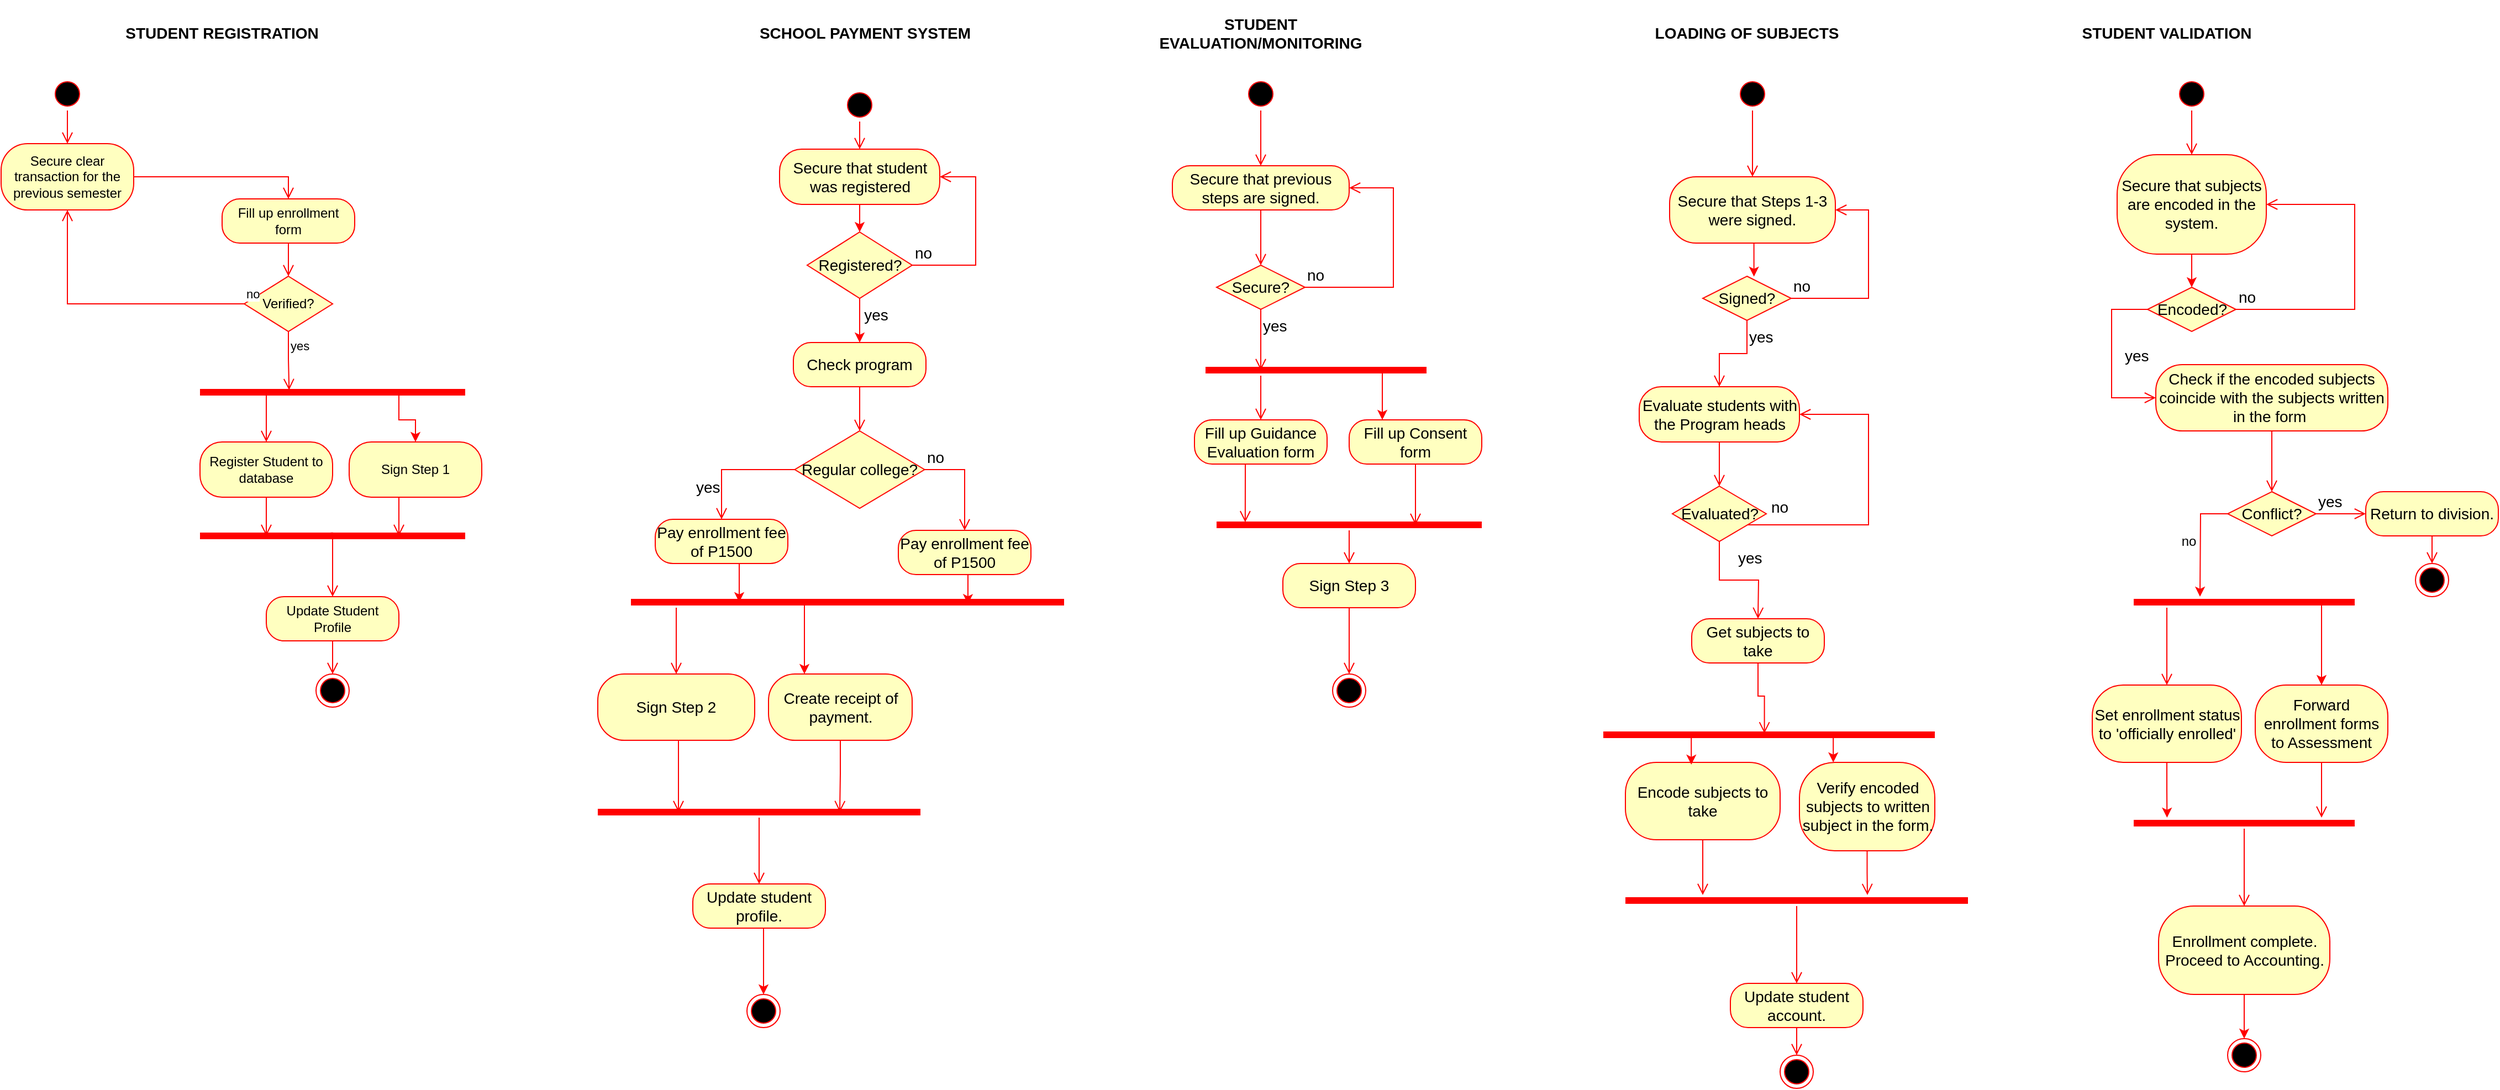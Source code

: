 <mxfile version="17.4.1" type="github">
  <diagram id="6UV-1qoBHsLibGj80SDf" name="Page-1">
    <mxGraphModel dx="868" dy="482" grid="1" gridSize="10" guides="1" tooltips="1" connect="1" arrows="1" fold="1" page="1" pageScale="1" pageWidth="1100" pageHeight="850" math="0" shadow="0">
      <root>
        <mxCell id="0" />
        <mxCell id="1" parent="0" />
        <mxCell id="unU0mGyHGdW0wp5FwP-I-1" value="" style="ellipse;html=1;shape=startState;fillColor=#000000;strokeColor=#ff0000;" parent="1" vertex="1">
          <mxGeometry x="225" y="90" width="30" height="30" as="geometry" />
        </mxCell>
        <mxCell id="unU0mGyHGdW0wp5FwP-I-2" value="" style="edgeStyle=orthogonalEdgeStyle;html=1;verticalAlign=bottom;endArrow=open;endSize=8;strokeColor=#ff0000;rounded=0;entryX=0.5;entryY=0;entryDx=0;entryDy=0;" parent="1" source="unU0mGyHGdW0wp5FwP-I-1" target="unU0mGyHGdW0wp5FwP-I-26" edge="1">
          <mxGeometry relative="1" as="geometry">
            <mxPoint x="400" y="120" as="targetPoint" />
          </mxGeometry>
        </mxCell>
        <mxCell id="unU0mGyHGdW0wp5FwP-I-26" value="Secure clear transaction for the previous semester" style="rounded=1;whiteSpace=wrap;html=1;arcSize=40;fontColor=#000000;fillColor=#ffffc0;strokeColor=#ff0000;" parent="1" vertex="1">
          <mxGeometry x="180" y="150" width="120" height="60" as="geometry" />
        </mxCell>
        <mxCell id="unU0mGyHGdW0wp5FwP-I-27" value="" style="edgeStyle=orthogonalEdgeStyle;html=1;verticalAlign=bottom;endArrow=open;endSize=8;strokeColor=#ff0000;rounded=0;entryX=0.5;entryY=0;entryDx=0;entryDy=0;" parent="1" source="unU0mGyHGdW0wp5FwP-I-26" target="unU0mGyHGdW0wp5FwP-I-28" edge="1">
          <mxGeometry relative="1" as="geometry">
            <mxPoint x="365" y="320" as="targetPoint" />
          </mxGeometry>
        </mxCell>
        <mxCell id="unU0mGyHGdW0wp5FwP-I-28" value="Fill up enrollment form" style="rounded=1;whiteSpace=wrap;html=1;arcSize=40;fontColor=#000000;fillColor=#ffffc0;strokeColor=#ff0000;" parent="1" vertex="1">
          <mxGeometry x="380" y="200" width="120" height="40" as="geometry" />
        </mxCell>
        <mxCell id="unU0mGyHGdW0wp5FwP-I-29" value="" style="edgeStyle=orthogonalEdgeStyle;html=1;verticalAlign=bottom;endArrow=open;endSize=8;strokeColor=#ff0000;rounded=0;entryX=0.5;entryY=0;entryDx=0;entryDy=0;" parent="1" source="unU0mGyHGdW0wp5FwP-I-28" target="unU0mGyHGdW0wp5FwP-I-30" edge="1">
          <mxGeometry relative="1" as="geometry">
            <mxPoint x="365" y="430" as="targetPoint" />
          </mxGeometry>
        </mxCell>
        <mxCell id="unU0mGyHGdW0wp5FwP-I-30" value="Verified?" style="rhombus;whiteSpace=wrap;html=1;fillColor=#ffffc0;strokeColor=#ff0000;" parent="1" vertex="1">
          <mxGeometry x="400" y="270" width="80" height="50" as="geometry" />
        </mxCell>
        <mxCell id="unU0mGyHGdW0wp5FwP-I-31" value="no" style="edgeStyle=orthogonalEdgeStyle;html=1;align=left;verticalAlign=bottom;endArrow=open;endSize=8;strokeColor=#ff0000;rounded=0;entryX=0.5;entryY=1;entryDx=0;entryDy=0;" parent="1" source="unU0mGyHGdW0wp5FwP-I-30" target="unU0mGyHGdW0wp5FwP-I-26" edge="1">
          <mxGeometry x="-1" relative="1" as="geometry">
            <mxPoint x="495" y="445" as="targetPoint" />
          </mxGeometry>
        </mxCell>
        <mxCell id="unU0mGyHGdW0wp5FwP-I-32" value="yes" style="edgeStyle=orthogonalEdgeStyle;html=1;align=left;verticalAlign=top;endArrow=open;endSize=8;strokeColor=#ff0000;rounded=0;exitX=0.5;exitY=1;exitDx=0;exitDy=0;entryX=0.336;entryY=0.3;entryDx=0;entryDy=0;entryPerimeter=0;" parent="1" source="unU0mGyHGdW0wp5FwP-I-30" target="unU0mGyHGdW0wp5FwP-I-38" edge="1">
          <mxGeometry x="-1" relative="1" as="geometry">
            <mxPoint x="440" y="370" as="targetPoint" />
            <mxPoint x="440" y="240" as="sourcePoint" />
            <Array as="points">
              <mxPoint x="440" y="345" />
              <mxPoint x="441" y="345" />
            </Array>
          </mxGeometry>
        </mxCell>
        <mxCell id="unU0mGyHGdW0wp5FwP-I-57" style="edgeStyle=orthogonalEdgeStyle;rounded=0;orthogonalLoop=1;jettySize=auto;html=1;exitX=0.75;exitY=0.5;exitDx=0;exitDy=0;exitPerimeter=0;entryX=0.5;entryY=0;entryDx=0;entryDy=0;fillColor=#f8cecc;strokeColor=#FF0000;" parent="1" source="unU0mGyHGdW0wp5FwP-I-38" target="unU0mGyHGdW0wp5FwP-I-55" edge="1">
          <mxGeometry relative="1" as="geometry" />
        </mxCell>
        <mxCell id="unU0mGyHGdW0wp5FwP-I-38" value="" style="shape=line;html=1;strokeWidth=6;strokeColor=#ff0000;" parent="1" vertex="1">
          <mxGeometry x="360" y="370" width="240" height="10" as="geometry" />
        </mxCell>
        <mxCell id="unU0mGyHGdW0wp5FwP-I-39" value="" style="edgeStyle=orthogonalEdgeStyle;html=1;verticalAlign=bottom;endArrow=open;endSize=8;strokeColor=#ff0000;rounded=0;exitX=0.25;exitY=0.5;exitDx=0;exitDy=0;exitPerimeter=0;entryX=0.5;entryY=0;entryDx=0;entryDy=0;" parent="1" source="unU0mGyHGdW0wp5FwP-I-38" target="unU0mGyHGdW0wp5FwP-I-53" edge="1">
          <mxGeometry relative="1" as="geometry">
            <mxPoint x="730" y="270" as="targetPoint" />
          </mxGeometry>
        </mxCell>
        <mxCell id="unU0mGyHGdW0wp5FwP-I-43" value="" style="shape=line;html=1;strokeWidth=6;strokeColor=#ff0000;" parent="1" vertex="1">
          <mxGeometry x="360" y="500" width="240" height="10" as="geometry" />
        </mxCell>
        <mxCell id="unU0mGyHGdW0wp5FwP-I-44" value="" style="edgeStyle=orthogonalEdgeStyle;html=1;verticalAlign=bottom;endArrow=open;endSize=8;strokeColor=#ff0000;rounded=0;exitX=0.493;exitY=0.241;exitDx=0;exitDy=0;exitPerimeter=0;entryX=0.5;entryY=0;entryDx=0;entryDy=0;" parent="1" source="unU0mGyHGdW0wp5FwP-I-43" target="unU0mGyHGdW0wp5FwP-I-48" edge="1">
          <mxGeometry relative="1" as="geometry">
            <mxPoint x="478" y="560" as="targetPoint" />
            <Array as="points">
              <mxPoint x="480" y="502" />
            </Array>
          </mxGeometry>
        </mxCell>
        <mxCell id="unU0mGyHGdW0wp5FwP-I-48" value="Update Student Profile" style="rounded=1;whiteSpace=wrap;html=1;arcSize=40;fontColor=#000000;fillColor=#ffffc0;strokeColor=#ff0000;" parent="1" vertex="1">
          <mxGeometry x="420" y="560" width="120" height="40" as="geometry" />
        </mxCell>
        <mxCell id="unU0mGyHGdW0wp5FwP-I-49" value="" style="edgeStyle=orthogonalEdgeStyle;html=1;verticalAlign=bottom;endArrow=open;endSize=8;strokeColor=#ff0000;rounded=0;entryX=0.5;entryY=0;entryDx=0;entryDy=0;" parent="1" source="unU0mGyHGdW0wp5FwP-I-48" target="unU0mGyHGdW0wp5FwP-I-52" edge="1">
          <mxGeometry relative="1" as="geometry">
            <mxPoint x="480" y="660" as="targetPoint" />
          </mxGeometry>
        </mxCell>
        <mxCell id="unU0mGyHGdW0wp5FwP-I-52" value="" style="ellipse;html=1;shape=endState;fillColor=#000000;strokeColor=#ff0000;" parent="1" vertex="1">
          <mxGeometry x="465" y="630" width="30" height="30" as="geometry" />
        </mxCell>
        <mxCell id="unU0mGyHGdW0wp5FwP-I-53" value="Register Student to database" style="rounded=1;whiteSpace=wrap;html=1;arcSize=40;fontColor=#000000;fillColor=#ffffc0;strokeColor=#ff0000;" parent="1" vertex="1">
          <mxGeometry x="360" y="420" width="120" height="50" as="geometry" />
        </mxCell>
        <mxCell id="unU0mGyHGdW0wp5FwP-I-54" value="" style="edgeStyle=orthogonalEdgeStyle;html=1;verticalAlign=bottom;endArrow=open;endSize=8;strokeColor=#ff0000;rounded=0;entryX=0.25;entryY=0.5;entryDx=0;entryDy=0;entryPerimeter=0;" parent="1" source="unU0mGyHGdW0wp5FwP-I-53" target="unU0mGyHGdW0wp5FwP-I-43" edge="1">
          <mxGeometry relative="1" as="geometry">
            <mxPoint x="690" y="535" as="targetPoint" />
          </mxGeometry>
        </mxCell>
        <mxCell id="unU0mGyHGdW0wp5FwP-I-55" value="Sign Step 1" style="rounded=1;whiteSpace=wrap;html=1;arcSize=40;fontColor=#000000;fillColor=#ffffc0;strokeColor=#ff0000;" parent="1" vertex="1">
          <mxGeometry x="495" y="420" width="120" height="50" as="geometry" />
        </mxCell>
        <mxCell id="unU0mGyHGdW0wp5FwP-I-56" value="" style="edgeStyle=orthogonalEdgeStyle;html=1;verticalAlign=bottom;endArrow=open;endSize=8;strokeColor=#ff0000;rounded=0;entryX=0.75;entryY=0.5;entryDx=0;entryDy=0;entryPerimeter=0;" parent="1" target="unU0mGyHGdW0wp5FwP-I-43" edge="1">
          <mxGeometry relative="1" as="geometry">
            <mxPoint x="600" y="510" as="targetPoint" />
            <mxPoint x="540" y="470" as="sourcePoint" />
            <Array as="points">
              <mxPoint x="540" y="480" />
              <mxPoint x="540" y="480" />
            </Array>
          </mxGeometry>
        </mxCell>
        <mxCell id="kkd1HjFGx7jPlW_FTLLK-1" value="STUDENT REGISTRATION" style="text;html=1;strokeColor=none;fillColor=none;align=center;verticalAlign=middle;whiteSpace=wrap;rounded=0;fontSize=14;fontStyle=1" parent="1" vertex="1">
          <mxGeometry x="280" y="20" width="200" height="60" as="geometry" />
        </mxCell>
        <mxCell id="kkd1HjFGx7jPlW_FTLLK-2" value="SCHOOL PAYMENT SYSTEM" style="text;html=1;strokeColor=none;fillColor=none;align=center;verticalAlign=middle;whiteSpace=wrap;rounded=0;fontSize=14;fontStyle=1" parent="1" vertex="1">
          <mxGeometry x="862" y="20" width="200" height="60" as="geometry" />
        </mxCell>
        <mxCell id="kkd1HjFGx7jPlW_FTLLK-3" value="" style="ellipse;html=1;shape=startState;fillColor=#000000;strokeColor=#ff0000;fontSize=14;" parent="1" vertex="1">
          <mxGeometry x="942" y="100" width="30" height="30" as="geometry" />
        </mxCell>
        <mxCell id="kkd1HjFGx7jPlW_FTLLK-4" value="" style="edgeStyle=orthogonalEdgeStyle;html=1;verticalAlign=bottom;endArrow=open;endSize=8;strokeColor=#ff0000;rounded=0;fontSize=14;entryX=0.5;entryY=0;entryDx=0;entryDy=0;" parent="1" source="kkd1HjFGx7jPlW_FTLLK-3" target="kkd1HjFGx7jPlW_FTLLK-5" edge="1">
          <mxGeometry relative="1" as="geometry">
            <mxPoint x="957" y="180" as="targetPoint" />
          </mxGeometry>
        </mxCell>
        <mxCell id="kkd1HjFGx7jPlW_FTLLK-11" style="edgeStyle=orthogonalEdgeStyle;rounded=0;orthogonalLoop=1;jettySize=auto;html=1;entryX=0.5;entryY=0;entryDx=0;entryDy=0;fontSize=14;strokeColor=#FF0000;" parent="1" source="kkd1HjFGx7jPlW_FTLLK-5" target="kkd1HjFGx7jPlW_FTLLK-7" edge="1">
          <mxGeometry relative="1" as="geometry" />
        </mxCell>
        <mxCell id="kkd1HjFGx7jPlW_FTLLK-5" value="Secure that student was registered" style="rounded=1;whiteSpace=wrap;html=1;arcSize=40;fontColor=#000000;fillColor=#ffffc0;strokeColor=#ff0000;fontSize=14;" parent="1" vertex="1">
          <mxGeometry x="884.5" y="155" width="145" height="50" as="geometry" />
        </mxCell>
        <mxCell id="kkd1HjFGx7jPlW_FTLLK-14" style="edgeStyle=orthogonalEdgeStyle;rounded=0;orthogonalLoop=1;jettySize=auto;html=1;entryX=0.5;entryY=0;entryDx=0;entryDy=0;fontSize=14;strokeColor=#FF0000;" parent="1" source="kkd1HjFGx7jPlW_FTLLK-7" target="kkd1HjFGx7jPlW_FTLLK-17" edge="1">
          <mxGeometry relative="1" as="geometry">
            <mxPoint x="957" y="330" as="targetPoint" />
          </mxGeometry>
        </mxCell>
        <mxCell id="kkd1HjFGx7jPlW_FTLLK-7" value="Registered?" style="rhombus;whiteSpace=wrap;html=1;fillColor=#ffffc0;strokeColor=#ff0000;fontSize=14;" parent="1" vertex="1">
          <mxGeometry x="909.5" y="230" width="95" height="60" as="geometry" />
        </mxCell>
        <mxCell id="kkd1HjFGx7jPlW_FTLLK-8" value="no" style="edgeStyle=orthogonalEdgeStyle;html=1;align=left;verticalAlign=bottom;endArrow=open;endSize=8;strokeColor=#ff0000;rounded=0;fontSize=14;entryX=1;entryY=0.5;entryDx=0;entryDy=0;" parent="1" source="kkd1HjFGx7jPlW_FTLLK-7" target="kkd1HjFGx7jPlW_FTLLK-5" edge="1">
          <mxGeometry x="-1" relative="1" as="geometry">
            <mxPoint x="1092" y="360" as="targetPoint" />
            <Array as="points">
              <mxPoint x="957" y="260" />
              <mxPoint x="1062" y="260" />
              <mxPoint x="1062" y="180" />
            </Array>
          </mxGeometry>
        </mxCell>
        <mxCell id="kkd1HjFGx7jPlW_FTLLK-15" value="yes" style="text;html=1;strokeColor=none;fillColor=none;align=center;verticalAlign=middle;whiteSpace=wrap;rounded=0;fontSize=14;" parent="1" vertex="1">
          <mxGeometry x="942" y="290" width="60" height="30" as="geometry" />
        </mxCell>
        <mxCell id="kkd1HjFGx7jPlW_FTLLK-17" value="Check program" style="rounded=1;whiteSpace=wrap;html=1;arcSize=40;fontColor=#000000;fillColor=#ffffc0;strokeColor=#ff0000;fontSize=14;" parent="1" vertex="1">
          <mxGeometry x="897" y="330" width="120" height="40" as="geometry" />
        </mxCell>
        <mxCell id="kkd1HjFGx7jPlW_FTLLK-18" value="" style="edgeStyle=orthogonalEdgeStyle;html=1;verticalAlign=bottom;endArrow=open;endSize=8;strokeColor=#ff0000;rounded=0;fontSize=14;entryX=0.5;entryY=0;entryDx=0;entryDy=0;" parent="1" source="kkd1HjFGx7jPlW_FTLLK-17" target="kkd1HjFGx7jPlW_FTLLK-19" edge="1">
          <mxGeometry relative="1" as="geometry">
            <mxPoint x="957" y="420" as="targetPoint" />
          </mxGeometry>
        </mxCell>
        <mxCell id="kkd1HjFGx7jPlW_FTLLK-19" value="Regular college?" style="rhombus;whiteSpace=wrap;html=1;fillColor=#ffffc0;strokeColor=#ff0000;fontSize=14;" parent="1" vertex="1">
          <mxGeometry x="898.25" y="410" width="117.5" height="70" as="geometry" />
        </mxCell>
        <mxCell id="kkd1HjFGx7jPlW_FTLLK-20" value="no" style="edgeStyle=orthogonalEdgeStyle;html=1;align=left;verticalAlign=bottom;endArrow=open;endSize=8;strokeColor=#ff0000;rounded=0;fontSize=14;entryX=0.5;entryY=0;entryDx=0;entryDy=0;" parent="1" source="kkd1HjFGx7jPlW_FTLLK-19" target="kkd1HjFGx7jPlW_FTLLK-37" edge="1">
          <mxGeometry x="-1" relative="1" as="geometry">
            <mxPoint x="1052" y="470" as="targetPoint" />
            <Array as="points">
              <mxPoint x="1052" y="445" />
            </Array>
          </mxGeometry>
        </mxCell>
        <mxCell id="kkd1HjFGx7jPlW_FTLLK-21" value="yes" style="edgeStyle=orthogonalEdgeStyle;html=1;align=left;verticalAlign=top;endArrow=open;endSize=8;strokeColor=#ff0000;rounded=0;fontSize=14;entryX=0.5;entryY=0;entryDx=0;entryDy=0;entryPerimeter=0;" parent="1" source="kkd1HjFGx7jPlW_FTLLK-19" target="kkd1HjFGx7jPlW_FTLLK-25" edge="1">
          <mxGeometry x="0.2" y="-25" relative="1" as="geometry">
            <mxPoint x="842" y="490" as="targetPoint" />
            <mxPoint as="offset" />
          </mxGeometry>
        </mxCell>
        <mxCell id="kkd1HjFGx7jPlW_FTLLK-45" style="edgeStyle=orthogonalEdgeStyle;rounded=0;orthogonalLoop=1;jettySize=auto;html=1;exitX=0.5;exitY=1;exitDx=0;exitDy=0;entryX=0.25;entryY=0.5;entryDx=0;entryDy=0;entryPerimeter=0;fontSize=14;strokeColor=#FF0000;" parent="1" source="kkd1HjFGx7jPlW_FTLLK-25" target="kkd1HjFGx7jPlW_FTLLK-27" edge="1">
          <mxGeometry relative="1" as="geometry" />
        </mxCell>
        <mxCell id="kkd1HjFGx7jPlW_FTLLK-25" value="Pay enrollment fee of P1500" style="rounded=1;whiteSpace=wrap;html=1;arcSize=40;fontColor=#000000;fillColor=#ffffc0;strokeColor=#ff0000;fontSize=14;" parent="1" vertex="1">
          <mxGeometry x="772" y="490" width="120" height="40" as="geometry" />
        </mxCell>
        <mxCell id="kkd1HjFGx7jPlW_FTLLK-34" style="edgeStyle=orthogonalEdgeStyle;rounded=0;orthogonalLoop=1;jettySize=auto;html=1;exitX=0.75;exitY=0.5;exitDx=0;exitDy=0;exitPerimeter=0;entryX=0.25;entryY=0;entryDx=0;entryDy=0;fontSize=14;strokeColor=#FF0000;" parent="1" source="kkd1HjFGx7jPlW_FTLLK-27" target="kkd1HjFGx7jPlW_FTLLK-32" edge="1">
          <mxGeometry relative="1" as="geometry">
            <Array as="points">
              <mxPoint x="907" y="565" />
            </Array>
          </mxGeometry>
        </mxCell>
        <mxCell id="kkd1HjFGx7jPlW_FTLLK-27" value="" style="shape=line;html=1;strokeWidth=6;strokeColor=#ff0000;fontSize=14;" parent="1" vertex="1">
          <mxGeometry x="750" y="560" width="392" height="10" as="geometry" />
        </mxCell>
        <mxCell id="kkd1HjFGx7jPlW_FTLLK-28" value="" style="edgeStyle=orthogonalEdgeStyle;html=1;verticalAlign=bottom;endArrow=open;endSize=8;strokeColor=#ff0000;rounded=0;fontSize=14;entryX=0.5;entryY=0;entryDx=0;entryDy=0;" parent="1" source="kkd1HjFGx7jPlW_FTLLK-27" target="kkd1HjFGx7jPlW_FTLLK-29" edge="1">
          <mxGeometry relative="1" as="geometry">
            <mxPoint x="850" y="670" as="targetPoint" />
            <Array as="points">
              <mxPoint x="791" y="630" />
              <mxPoint x="791" y="630" />
            </Array>
          </mxGeometry>
        </mxCell>
        <mxCell id="kkd1HjFGx7jPlW_FTLLK-29" value="Sign Step 2" style="rounded=1;whiteSpace=wrap;html=1;arcSize=40;fontColor=#000000;fillColor=#ffffc0;strokeColor=#ff0000;fontSize=14;" parent="1" vertex="1">
          <mxGeometry x="720" y="630" width="142" height="60" as="geometry" />
        </mxCell>
        <mxCell id="kkd1HjFGx7jPlW_FTLLK-30" value="" style="edgeStyle=orthogonalEdgeStyle;html=1;verticalAlign=bottom;endArrow=open;endSize=8;strokeColor=#ff0000;rounded=0;fontSize=14;entryX=0.25;entryY=0.5;entryDx=0;entryDy=0;entryPerimeter=0;" parent="1" source="kkd1HjFGx7jPlW_FTLLK-29" target="kkd1HjFGx7jPlW_FTLLK-35" edge="1">
          <mxGeometry relative="1" as="geometry">
            <mxPoint x="792" y="750" as="targetPoint" />
            <Array as="points">
              <mxPoint x="793" y="710" />
              <mxPoint x="793" y="710" />
            </Array>
          </mxGeometry>
        </mxCell>
        <mxCell id="kkd1HjFGx7jPlW_FTLLK-32" value="Create receipt of payment." style="rounded=1;whiteSpace=wrap;html=1;arcSize=40;fontColor=#000000;fillColor=#ffffc0;strokeColor=#ff0000;fontSize=14;" parent="1" vertex="1">
          <mxGeometry x="874.5" y="630" width="130" height="60" as="geometry" />
        </mxCell>
        <mxCell id="kkd1HjFGx7jPlW_FTLLK-33" value="" style="edgeStyle=orthogonalEdgeStyle;html=1;verticalAlign=bottom;endArrow=open;endSize=8;strokeColor=#ff0000;rounded=0;fontSize=14;entryX=0.75;entryY=0.5;entryDx=0;entryDy=0;entryPerimeter=0;" parent="1" source="kkd1HjFGx7jPlW_FTLLK-32" target="kkd1HjFGx7jPlW_FTLLK-35" edge="1">
          <mxGeometry relative="1" as="geometry">
            <mxPoint x="940" y="750" as="targetPoint" />
          </mxGeometry>
        </mxCell>
        <mxCell id="kkd1HjFGx7jPlW_FTLLK-35" value="" style="shape=line;html=1;strokeWidth=6;strokeColor=#ff0000;fontSize=14;" parent="1" vertex="1">
          <mxGeometry x="720" y="750" width="292" height="10" as="geometry" />
        </mxCell>
        <mxCell id="kkd1HjFGx7jPlW_FTLLK-36" value="" style="edgeStyle=orthogonalEdgeStyle;html=1;verticalAlign=bottom;endArrow=open;endSize=8;strokeColor=#ff0000;rounded=0;fontSize=14;" parent="1" source="kkd1HjFGx7jPlW_FTLLK-35" edge="1">
          <mxGeometry relative="1" as="geometry">
            <mxPoint x="866" y="820" as="targetPoint" />
          </mxGeometry>
        </mxCell>
        <mxCell id="kkd1HjFGx7jPlW_FTLLK-39" style="edgeStyle=orthogonalEdgeStyle;rounded=0;orthogonalLoop=1;jettySize=auto;html=1;exitX=0.5;exitY=1;exitDx=0;exitDy=0;entryX=0.778;entryY=0.667;entryDx=0;entryDy=0;entryPerimeter=0;fontSize=14;strokeColor=#FF0000;" parent="1" source="kkd1HjFGx7jPlW_FTLLK-37" target="kkd1HjFGx7jPlW_FTLLK-27" edge="1">
          <mxGeometry relative="1" as="geometry" />
        </mxCell>
        <mxCell id="kkd1HjFGx7jPlW_FTLLK-37" value="Pay enrollment fee of P1500" style="rounded=1;whiteSpace=wrap;html=1;arcSize=40;fontColor=#000000;fillColor=#ffffc0;strokeColor=#ff0000;fontSize=14;" parent="1" vertex="1">
          <mxGeometry x="992" y="500" width="120" height="40" as="geometry" />
        </mxCell>
        <mxCell id="kkd1HjFGx7jPlW_FTLLK-49" style="edgeStyle=orthogonalEdgeStyle;rounded=0;orthogonalLoop=1;jettySize=auto;html=1;exitX=0.5;exitY=1;exitDx=0;exitDy=0;entryX=0.5;entryY=0;entryDx=0;entryDy=0;fontSize=14;strokeColor=#FF0000;" parent="1" source="kkd1HjFGx7jPlW_FTLLK-42" target="kkd1HjFGx7jPlW_FTLLK-47" edge="1">
          <mxGeometry relative="1" as="geometry">
            <Array as="points">
              <mxPoint x="870" y="860" />
            </Array>
          </mxGeometry>
        </mxCell>
        <mxCell id="kkd1HjFGx7jPlW_FTLLK-42" value="Update student profile." style="rounded=1;whiteSpace=wrap;html=1;arcSize=40;fontColor=#000000;fillColor=#ffffc0;strokeColor=#ff0000;fontSize=14;" parent="1" vertex="1">
          <mxGeometry x="806" y="820" width="120" height="40" as="geometry" />
        </mxCell>
        <mxCell id="kkd1HjFGx7jPlW_FTLLK-47" value="" style="ellipse;html=1;shape=endState;fillColor=#000000;strokeColor=#ff0000;fontSize=14;" parent="1" vertex="1">
          <mxGeometry x="855" y="920" width="30" height="30" as="geometry" />
        </mxCell>
        <mxCell id="kkd1HjFGx7jPlW_FTLLK-50" value="STUDENT EVALUATION/MONITORING" style="text;html=1;strokeColor=none;fillColor=none;align=center;verticalAlign=middle;whiteSpace=wrap;rounded=0;fontSize=14;fontStyle=1" parent="1" vertex="1">
          <mxGeometry x="1220" y="20" width="200" height="60" as="geometry" />
        </mxCell>
        <mxCell id="kkd1HjFGx7jPlW_FTLLK-51" value="" style="ellipse;html=1;shape=startState;fillColor=#000000;strokeColor=#ff0000;fontSize=14;" parent="1" vertex="1">
          <mxGeometry x="1305" y="90" width="30" height="30" as="geometry" />
        </mxCell>
        <mxCell id="kkd1HjFGx7jPlW_FTLLK-52" value="" style="edgeStyle=orthogonalEdgeStyle;html=1;verticalAlign=bottom;endArrow=open;endSize=8;strokeColor=#ff0000;rounded=0;fontSize=14;entryX=0.5;entryY=0;entryDx=0;entryDy=0;" parent="1" source="kkd1HjFGx7jPlW_FTLLK-51" target="kkd1HjFGx7jPlW_FTLLK-53" edge="1">
          <mxGeometry relative="1" as="geometry">
            <mxPoint x="1320" y="180" as="targetPoint" />
          </mxGeometry>
        </mxCell>
        <mxCell id="kkd1HjFGx7jPlW_FTLLK-53" value="Secure that previous steps are signed." style="rounded=1;whiteSpace=wrap;html=1;arcSize=40;fontColor=#000000;fillColor=#ffffc0;strokeColor=#ff0000;fontSize=14;" parent="1" vertex="1">
          <mxGeometry x="1240" y="170" width="160" height="40" as="geometry" />
        </mxCell>
        <mxCell id="kkd1HjFGx7jPlW_FTLLK-54" value="" style="edgeStyle=orthogonalEdgeStyle;html=1;verticalAlign=bottom;endArrow=open;endSize=8;strokeColor=#ff0000;rounded=0;fontSize=14;entryX=0.5;entryY=0;entryDx=0;entryDy=0;" parent="1" source="kkd1HjFGx7jPlW_FTLLK-53" target="kkd1HjFGx7jPlW_FTLLK-55" edge="1">
          <mxGeometry relative="1" as="geometry">
            <mxPoint x="1320" y="280" as="targetPoint" />
          </mxGeometry>
        </mxCell>
        <mxCell id="kkd1HjFGx7jPlW_FTLLK-55" value="Secure?" style="rhombus;whiteSpace=wrap;html=1;fillColor=#ffffc0;strokeColor=#ff0000;fontSize=14;" parent="1" vertex="1">
          <mxGeometry x="1280" y="260" width="80" height="40" as="geometry" />
        </mxCell>
        <mxCell id="kkd1HjFGx7jPlW_FTLLK-56" value="no" style="edgeStyle=orthogonalEdgeStyle;html=1;align=left;verticalAlign=bottom;endArrow=open;endSize=8;strokeColor=#ff0000;rounded=0;fontSize=14;entryX=1;entryY=0.5;entryDx=0;entryDy=0;" parent="1" source="kkd1HjFGx7jPlW_FTLLK-55" target="kkd1HjFGx7jPlW_FTLLK-53" edge="1">
          <mxGeometry x="-1" relative="1" as="geometry">
            <mxPoint x="1420" y="310" as="targetPoint" />
            <Array as="points">
              <mxPoint x="1440" y="280" />
              <mxPoint x="1440" y="190" />
            </Array>
          </mxGeometry>
        </mxCell>
        <mxCell id="kkd1HjFGx7jPlW_FTLLK-57" value="yes" style="edgeStyle=orthogonalEdgeStyle;html=1;align=left;verticalAlign=top;endArrow=open;endSize=8;strokeColor=#ff0000;rounded=0;fontSize=14;entryX=0.25;entryY=0.5;entryDx=0;entryDy=0;entryPerimeter=0;" parent="1" source="kkd1HjFGx7jPlW_FTLLK-55" target="kkd1HjFGx7jPlW_FTLLK-60" edge="1">
          <mxGeometry x="-1" relative="1" as="geometry">
            <mxPoint x="1320" y="370" as="targetPoint" />
          </mxGeometry>
        </mxCell>
        <mxCell id="kkd1HjFGx7jPlW_FTLLK-67" style="edgeStyle=orthogonalEdgeStyle;rounded=0;orthogonalLoop=1;jettySize=auto;html=1;exitX=0.75;exitY=0.5;exitDx=0;exitDy=0;exitPerimeter=0;entryX=0.25;entryY=0;entryDx=0;entryDy=0;fontSize=14;strokeColor=#FF0000;" parent="1" source="kkd1HjFGx7jPlW_FTLLK-60" target="kkd1HjFGx7jPlW_FTLLK-64" edge="1">
          <mxGeometry relative="1" as="geometry">
            <Array as="points">
              <mxPoint x="1430" y="355" />
            </Array>
          </mxGeometry>
        </mxCell>
        <mxCell id="kkd1HjFGx7jPlW_FTLLK-60" value="" style="shape=line;html=1;strokeWidth=6;strokeColor=#ff0000;fontSize=14;" parent="1" vertex="1">
          <mxGeometry x="1270" y="350" width="200" height="10" as="geometry" />
        </mxCell>
        <mxCell id="kkd1HjFGx7jPlW_FTLLK-61" value="" style="edgeStyle=orthogonalEdgeStyle;html=1;verticalAlign=bottom;endArrow=open;endSize=8;strokeColor=#ff0000;rounded=0;fontSize=14;entryX=0.5;entryY=0;entryDx=0;entryDy=0;" parent="1" source="kkd1HjFGx7jPlW_FTLLK-60" target="kkd1HjFGx7jPlW_FTLLK-62" edge="1">
          <mxGeometry relative="1" as="geometry">
            <mxPoint x="1320" y="460" as="targetPoint" />
            <Array as="points">
              <mxPoint x="1320" y="390" />
              <mxPoint x="1320" y="390" />
            </Array>
          </mxGeometry>
        </mxCell>
        <mxCell id="kkd1HjFGx7jPlW_FTLLK-62" value="Fill up Guidance Evaluation form" style="rounded=1;whiteSpace=wrap;html=1;arcSize=40;fontColor=#000000;fillColor=#ffffc0;strokeColor=#ff0000;fontSize=14;" parent="1" vertex="1">
          <mxGeometry x="1260" y="400" width="120" height="40" as="geometry" />
        </mxCell>
        <mxCell id="kkd1HjFGx7jPlW_FTLLK-63" value="" style="edgeStyle=orthogonalEdgeStyle;html=1;verticalAlign=bottom;endArrow=open;endSize=8;strokeColor=#ff0000;rounded=0;fontSize=14;entryX=0.108;entryY=0.259;entryDx=0;entryDy=0;entryPerimeter=0;" parent="1" source="kkd1HjFGx7jPlW_FTLLK-62" target="kkd1HjFGx7jPlW_FTLLK-68" edge="1">
          <mxGeometry relative="1" as="geometry">
            <mxPoint x="1320" y="510" as="targetPoint" />
            <Array as="points">
              <mxPoint x="1306" y="450" />
              <mxPoint x="1306" y="450" />
            </Array>
          </mxGeometry>
        </mxCell>
        <mxCell id="kkd1HjFGx7jPlW_FTLLK-64" value="Fill up Consent form" style="rounded=1;whiteSpace=wrap;html=1;arcSize=40;fontColor=#000000;fillColor=#ffffc0;strokeColor=#ff0000;fontSize=14;" parent="1" vertex="1">
          <mxGeometry x="1400" y="400" width="120" height="40" as="geometry" />
        </mxCell>
        <mxCell id="kkd1HjFGx7jPlW_FTLLK-65" value="" style="edgeStyle=orthogonalEdgeStyle;html=1;verticalAlign=bottom;endArrow=open;endSize=8;strokeColor=#ff0000;rounded=0;fontSize=14;entryX=0.75;entryY=0.5;entryDx=0;entryDy=0;entryPerimeter=0;" parent="1" source="kkd1HjFGx7jPlW_FTLLK-64" target="kkd1HjFGx7jPlW_FTLLK-68" edge="1">
          <mxGeometry relative="1" as="geometry">
            <mxPoint x="1460" y="510" as="targetPoint" />
          </mxGeometry>
        </mxCell>
        <mxCell id="kkd1HjFGx7jPlW_FTLLK-68" value="" style="shape=line;html=1;strokeWidth=6;strokeColor=#ff0000;fontSize=14;" parent="1" vertex="1">
          <mxGeometry x="1280" y="490" width="240" height="10" as="geometry" />
        </mxCell>
        <mxCell id="kkd1HjFGx7jPlW_FTLLK-69" value="" style="edgeStyle=orthogonalEdgeStyle;html=1;verticalAlign=bottom;endArrow=open;endSize=8;strokeColor=#ff0000;rounded=0;fontSize=14;entryX=0.5;entryY=0;entryDx=0;entryDy=0;" parent="1" source="kkd1HjFGx7jPlW_FTLLK-68" target="kkd1HjFGx7jPlW_FTLLK-70" edge="1">
          <mxGeometry relative="1" as="geometry">
            <mxPoint x="1400" y="560" as="targetPoint" />
          </mxGeometry>
        </mxCell>
        <mxCell id="kkd1HjFGx7jPlW_FTLLK-70" value="Sign Step 3" style="rounded=1;whiteSpace=wrap;html=1;arcSize=40;fontColor=#000000;fillColor=#ffffc0;strokeColor=#ff0000;fontSize=14;" parent="1" vertex="1">
          <mxGeometry x="1340" y="530" width="120" height="40" as="geometry" />
        </mxCell>
        <mxCell id="kkd1HjFGx7jPlW_FTLLK-71" value="" style="edgeStyle=orthogonalEdgeStyle;html=1;verticalAlign=bottom;endArrow=open;endSize=8;strokeColor=#ff0000;rounded=0;fontSize=14;" parent="1" source="kkd1HjFGx7jPlW_FTLLK-70" edge="1">
          <mxGeometry relative="1" as="geometry">
            <mxPoint x="1400" y="630" as="targetPoint" />
          </mxGeometry>
        </mxCell>
        <mxCell id="kkd1HjFGx7jPlW_FTLLK-72" value="" style="ellipse;html=1;shape=endState;fillColor=#000000;strokeColor=#ff0000;fontSize=14;" parent="1" vertex="1">
          <mxGeometry x="1385" y="630" width="30" height="30" as="geometry" />
        </mxCell>
        <mxCell id="kkd1HjFGx7jPlW_FTLLK-73" value="LOADING OF SUBJECTS" style="text;html=1;strokeColor=none;fillColor=none;align=center;verticalAlign=middle;whiteSpace=wrap;rounded=0;fontSize=14;fontStyle=1" parent="1" vertex="1">
          <mxGeometry x="1660" y="20" width="200" height="60" as="geometry" />
        </mxCell>
        <mxCell id="kkd1HjFGx7jPlW_FTLLK-74" value="" style="ellipse;html=1;shape=startState;fillColor=#000000;strokeColor=#ff0000;fontSize=14;" parent="1" vertex="1">
          <mxGeometry x="1750" y="90" width="30" height="30" as="geometry" />
        </mxCell>
        <mxCell id="kkd1HjFGx7jPlW_FTLLK-75" value="" style="edgeStyle=orthogonalEdgeStyle;html=1;verticalAlign=bottom;endArrow=open;endSize=8;strokeColor=#ff0000;rounded=0;fontSize=14;entryX=0.5;entryY=0;entryDx=0;entryDy=0;" parent="1" source="kkd1HjFGx7jPlW_FTLLK-74" target="kkd1HjFGx7jPlW_FTLLK-76" edge="1">
          <mxGeometry relative="1" as="geometry">
            <mxPoint x="1760" y="180" as="targetPoint" />
          </mxGeometry>
        </mxCell>
        <mxCell id="kkd1HjFGx7jPlW_FTLLK-81" style="edgeStyle=orthogonalEdgeStyle;rounded=0;orthogonalLoop=1;jettySize=auto;html=1;exitX=0.5;exitY=1;exitDx=0;exitDy=0;entryX=0.579;entryY=0.008;entryDx=0;entryDy=0;fontSize=14;strokeColor=#FF0000;entryPerimeter=0;" parent="1" source="kkd1HjFGx7jPlW_FTLLK-76" target="kkd1HjFGx7jPlW_FTLLK-85" edge="1">
          <mxGeometry relative="1" as="geometry" />
        </mxCell>
        <mxCell id="kkd1HjFGx7jPlW_FTLLK-76" value="Secure that Steps 1-3 were signed." style="rounded=1;whiteSpace=wrap;html=1;arcSize=40;fontColor=#000000;fillColor=#ffffc0;strokeColor=#ff0000;fontSize=14;" parent="1" vertex="1">
          <mxGeometry x="1690" y="180" width="150" height="60" as="geometry" />
        </mxCell>
        <mxCell id="kkd1HjFGx7jPlW_FTLLK-78" value="Evaluate students with the Program heads" style="rounded=1;whiteSpace=wrap;html=1;arcSize=40;fontColor=#000000;fillColor=#ffffc0;strokeColor=#ff0000;fontSize=14;" parent="1" vertex="1">
          <mxGeometry x="1662.5" y="370" width="145" height="50" as="geometry" />
        </mxCell>
        <mxCell id="kkd1HjFGx7jPlW_FTLLK-79" value="" style="edgeStyle=orthogonalEdgeStyle;html=1;verticalAlign=bottom;endArrow=open;endSize=8;strokeColor=#ff0000;rounded=0;fontSize=14;entryX=0.5;entryY=0;entryDx=0;entryDy=0;" parent="1" source="kkd1HjFGx7jPlW_FTLLK-78" target="kkd1HjFGx7jPlW_FTLLK-82" edge="1">
          <mxGeometry relative="1" as="geometry">
            <mxPoint x="1765" y="480" as="targetPoint" />
          </mxGeometry>
        </mxCell>
        <mxCell id="kkd1HjFGx7jPlW_FTLLK-82" value="Evaluated?" style="rhombus;whiteSpace=wrap;html=1;fillColor=#ffffc0;strokeColor=#ff0000;fontSize=14;" parent="1" vertex="1">
          <mxGeometry x="1692.5" y="460" width="85" height="50" as="geometry" />
        </mxCell>
        <mxCell id="kkd1HjFGx7jPlW_FTLLK-83" value="no" style="edgeStyle=orthogonalEdgeStyle;html=1;align=left;verticalAlign=bottom;endArrow=open;endSize=8;strokeColor=#ff0000;rounded=0;fontSize=14;entryX=1;entryY=0.5;entryDx=0;entryDy=0;" parent="1" source="kkd1HjFGx7jPlW_FTLLK-82" target="kkd1HjFGx7jPlW_FTLLK-78" edge="1">
          <mxGeometry x="-0.857" y="5" relative="1" as="geometry">
            <mxPoint x="1910" y="500" as="targetPoint" />
            <Array as="points">
              <mxPoint x="1870" y="495" />
              <mxPoint x="1870" y="395" />
            </Array>
            <mxPoint as="offset" />
          </mxGeometry>
        </mxCell>
        <mxCell id="kkd1HjFGx7jPlW_FTLLK-84" value="yes" style="edgeStyle=orthogonalEdgeStyle;html=1;align=left;verticalAlign=top;endArrow=open;endSize=8;strokeColor=#ff0000;rounded=0;fontSize=14;" parent="1" source="kkd1HjFGx7jPlW_FTLLK-82" edge="1">
          <mxGeometry x="-1" y="15" relative="1" as="geometry">
            <mxPoint x="1770" y="580" as="targetPoint" />
            <mxPoint as="offset" />
          </mxGeometry>
        </mxCell>
        <mxCell id="kkd1HjFGx7jPlW_FTLLK-85" value="Signed?" style="rhombus;whiteSpace=wrap;html=1;fillColor=#ffffc0;strokeColor=#ff0000;fontSize=14;" parent="1" vertex="1">
          <mxGeometry x="1720" y="270" width="80" height="40" as="geometry" />
        </mxCell>
        <mxCell id="kkd1HjFGx7jPlW_FTLLK-86" value="no" style="edgeStyle=orthogonalEdgeStyle;html=1;align=left;verticalAlign=bottom;endArrow=open;endSize=8;strokeColor=#ff0000;rounded=0;fontSize=14;entryX=1;entryY=0.5;entryDx=0;entryDy=0;" parent="1" source="kkd1HjFGx7jPlW_FTLLK-85" target="kkd1HjFGx7jPlW_FTLLK-76" edge="1">
          <mxGeometry x="-1" relative="1" as="geometry">
            <mxPoint x="2120" y="250" as="targetPoint" />
            <Array as="points">
              <mxPoint x="1870" y="290" />
              <mxPoint x="1870" y="210" />
            </Array>
          </mxGeometry>
        </mxCell>
        <mxCell id="kkd1HjFGx7jPlW_FTLLK-87" value="yes" style="edgeStyle=orthogonalEdgeStyle;html=1;align=left;verticalAlign=top;endArrow=open;endSize=8;strokeColor=#ff0000;rounded=0;fontSize=14;entryX=0.5;entryY=0;entryDx=0;entryDy=0;" parent="1" source="kkd1HjFGx7jPlW_FTLLK-85" target="kkd1HjFGx7jPlW_FTLLK-78" edge="1">
          <mxGeometry x="-1" relative="1" as="geometry">
            <mxPoint x="1980" y="330" as="targetPoint" />
          </mxGeometry>
        </mxCell>
        <mxCell id="kkd1HjFGx7jPlW_FTLLK-88" value="Get subjects to take" style="rounded=1;whiteSpace=wrap;html=1;arcSize=40;fontColor=#000000;fillColor=#ffffc0;strokeColor=#ff0000;fontSize=14;" parent="1" vertex="1">
          <mxGeometry x="1710" y="580" width="120" height="40" as="geometry" />
        </mxCell>
        <mxCell id="kkd1HjFGx7jPlW_FTLLK-89" value="" style="edgeStyle=orthogonalEdgeStyle;html=1;verticalAlign=bottom;endArrow=open;endSize=8;strokeColor=#ff0000;rounded=0;fontSize=14;entryX=0.486;entryY=0.367;entryDx=0;entryDy=0;entryPerimeter=0;" parent="1" source="kkd1HjFGx7jPlW_FTLLK-88" target="kkd1HjFGx7jPlW_FTLLK-92" edge="1">
          <mxGeometry relative="1" as="geometry">
            <mxPoint x="1770" y="680" as="targetPoint" />
          </mxGeometry>
        </mxCell>
        <mxCell id="kkd1HjFGx7jPlW_FTLLK-90" value="Encode subjects to take" style="rounded=1;whiteSpace=wrap;html=1;arcSize=40;fontColor=#000000;fillColor=#ffffc0;strokeColor=#ff0000;fontSize=14;" parent="1" vertex="1">
          <mxGeometry x="1650" y="710" width="140" height="70" as="geometry" />
        </mxCell>
        <mxCell id="kkd1HjFGx7jPlW_FTLLK-91" value="" style="edgeStyle=orthogonalEdgeStyle;html=1;verticalAlign=bottom;endArrow=open;endSize=8;strokeColor=#ff0000;rounded=0;fontSize=14;" parent="1" source="kkd1HjFGx7jPlW_FTLLK-90" edge="1">
          <mxGeometry relative="1" as="geometry">
            <mxPoint x="1720" y="830" as="targetPoint" />
          </mxGeometry>
        </mxCell>
        <mxCell id="kkd1HjFGx7jPlW_FTLLK-94" style="edgeStyle=orthogonalEdgeStyle;rounded=0;orthogonalLoop=1;jettySize=auto;html=1;exitX=0.25;exitY=0.5;exitDx=0;exitDy=0;exitPerimeter=0;entryX=0.426;entryY=0.029;entryDx=0;entryDy=0;entryPerimeter=0;fontSize=14;strokeColor=#FF0000;" parent="1" source="kkd1HjFGx7jPlW_FTLLK-92" target="kkd1HjFGx7jPlW_FTLLK-90" edge="1">
          <mxGeometry relative="1" as="geometry" />
        </mxCell>
        <mxCell id="kkd1HjFGx7jPlW_FTLLK-97" style="edgeStyle=orthogonalEdgeStyle;rounded=0;orthogonalLoop=1;jettySize=auto;html=1;exitX=0.75;exitY=0.5;exitDx=0;exitDy=0;exitPerimeter=0;entryX=0.25;entryY=0;entryDx=0;entryDy=0;fontSize=14;strokeColor=#FF0000;" parent="1" source="kkd1HjFGx7jPlW_FTLLK-92" target="kkd1HjFGx7jPlW_FTLLK-95" edge="1">
          <mxGeometry relative="1" as="geometry" />
        </mxCell>
        <mxCell id="kkd1HjFGx7jPlW_FTLLK-92" value="" style="shape=line;html=1;strokeWidth=6;strokeColor=#ff0000;fontSize=14;" parent="1" vertex="1">
          <mxGeometry x="1630" y="680" width="300" height="10" as="geometry" />
        </mxCell>
        <mxCell id="kkd1HjFGx7jPlW_FTLLK-95" value="Verify encoded subjects to written subject in the form." style="rounded=1;whiteSpace=wrap;html=1;arcSize=40;fontColor=#000000;fillColor=#ffffc0;strokeColor=#ff0000;fontSize=14;" parent="1" vertex="1">
          <mxGeometry x="1807.5" y="710" width="122.5" height="80" as="geometry" />
        </mxCell>
        <mxCell id="kkd1HjFGx7jPlW_FTLLK-96" value="" style="edgeStyle=orthogonalEdgeStyle;html=1;verticalAlign=bottom;endArrow=open;endSize=8;strokeColor=#ff0000;rounded=0;fontSize=14;" parent="1" source="kkd1HjFGx7jPlW_FTLLK-95" edge="1">
          <mxGeometry relative="1" as="geometry">
            <mxPoint x="1869" y="830" as="targetPoint" />
          </mxGeometry>
        </mxCell>
        <mxCell id="kkd1HjFGx7jPlW_FTLLK-98" value="" style="shape=line;html=1;strokeWidth=6;strokeColor=#ff0000;fontSize=14;" parent="1" vertex="1">
          <mxGeometry x="1650" y="830" width="310" height="10" as="geometry" />
        </mxCell>
        <mxCell id="kkd1HjFGx7jPlW_FTLLK-99" value="" style="edgeStyle=orthogonalEdgeStyle;html=1;verticalAlign=bottom;endArrow=open;endSize=8;strokeColor=#ff0000;rounded=0;fontSize=14;entryX=0.5;entryY=0;entryDx=0;entryDy=0;" parent="1" source="kkd1HjFGx7jPlW_FTLLK-98" target="kkd1HjFGx7jPlW_FTLLK-100" edge="1">
          <mxGeometry relative="1" as="geometry">
            <mxPoint x="1805" y="910" as="targetPoint" />
          </mxGeometry>
        </mxCell>
        <mxCell id="kkd1HjFGx7jPlW_FTLLK-100" value="Update student account." style="rounded=1;whiteSpace=wrap;html=1;arcSize=40;fontColor=#000000;fillColor=#ffffc0;strokeColor=#ff0000;fontSize=14;" parent="1" vertex="1">
          <mxGeometry x="1745" y="910" width="120" height="40" as="geometry" />
        </mxCell>
        <mxCell id="kkd1HjFGx7jPlW_FTLLK-101" value="" style="edgeStyle=orthogonalEdgeStyle;html=1;verticalAlign=bottom;endArrow=open;endSize=8;strokeColor=#ff0000;rounded=0;fontSize=14;" parent="1" source="kkd1HjFGx7jPlW_FTLLK-100" target="kkd1HjFGx7jPlW_FTLLK-102" edge="1">
          <mxGeometry relative="1" as="geometry">
            <mxPoint x="1805" y="990" as="targetPoint" />
          </mxGeometry>
        </mxCell>
        <mxCell id="kkd1HjFGx7jPlW_FTLLK-102" value="" style="ellipse;html=1;shape=endState;fillColor=#000000;strokeColor=#ff0000;fontSize=14;" parent="1" vertex="1">
          <mxGeometry x="1790" y="975" width="30" height="30" as="geometry" />
        </mxCell>
        <mxCell id="kkd1HjFGx7jPlW_FTLLK-103" value="" style="ellipse;html=1;shape=startState;fillColor=#000000;strokeColor=#ff0000;fontSize=14;" parent="1" vertex="1">
          <mxGeometry x="2147.5" y="90" width="30" height="30" as="geometry" />
        </mxCell>
        <mxCell id="kkd1HjFGx7jPlW_FTLLK-104" value="" style="edgeStyle=orthogonalEdgeStyle;html=1;verticalAlign=bottom;endArrow=open;endSize=8;strokeColor=#ff0000;rounded=0;fontSize=14;entryX=0.5;entryY=0;entryDx=0;entryDy=0;" parent="1" source="kkd1HjFGx7jPlW_FTLLK-103" target="kkd1HjFGx7jPlW_FTLLK-106" edge="1">
          <mxGeometry relative="1" as="geometry">
            <mxPoint x="2155" y="180" as="targetPoint" />
          </mxGeometry>
        </mxCell>
        <mxCell id="kkd1HjFGx7jPlW_FTLLK-105" value="STUDENT VALIDATION" style="text;html=1;strokeColor=none;fillColor=none;align=center;verticalAlign=middle;whiteSpace=wrap;rounded=0;fontSize=14;fontStyle=1" parent="1" vertex="1">
          <mxGeometry x="2040" y="20" width="200" height="60" as="geometry" />
        </mxCell>
        <mxCell id="kkd1HjFGx7jPlW_FTLLK-111" style="edgeStyle=orthogonalEdgeStyle;rounded=0;orthogonalLoop=1;jettySize=auto;html=1;exitX=0.5;exitY=1;exitDx=0;exitDy=0;entryX=0.5;entryY=0;entryDx=0;entryDy=0;fontSize=14;strokeColor=#FF0000;" parent="1" source="kkd1HjFGx7jPlW_FTLLK-106" target="kkd1HjFGx7jPlW_FTLLK-108" edge="1">
          <mxGeometry relative="1" as="geometry" />
        </mxCell>
        <mxCell id="kkd1HjFGx7jPlW_FTLLK-106" value="Secure that subjects are encoded in the system." style="rounded=1;whiteSpace=wrap;html=1;arcSize=40;fontColor=#000000;fillColor=#ffffc0;strokeColor=#ff0000;fontSize=14;" parent="1" vertex="1">
          <mxGeometry x="2095" y="160" width="135" height="90" as="geometry" />
        </mxCell>
        <mxCell id="kkd1HjFGx7jPlW_FTLLK-108" value="Encoded?" style="rhombus;whiteSpace=wrap;html=1;fillColor=#ffffc0;strokeColor=#ff0000;fontSize=14;" parent="1" vertex="1">
          <mxGeometry x="2122.5" y="280" width="80" height="40" as="geometry" />
        </mxCell>
        <mxCell id="kkd1HjFGx7jPlW_FTLLK-109" value="no" style="edgeStyle=orthogonalEdgeStyle;html=1;align=left;verticalAlign=bottom;endArrow=open;endSize=8;strokeColor=#ff0000;rounded=0;fontSize=14;entryX=1;entryY=0.5;entryDx=0;entryDy=0;" parent="1" source="kkd1HjFGx7jPlW_FTLLK-108" target="kkd1HjFGx7jPlW_FTLLK-106" edge="1">
          <mxGeometry x="-1" relative="1" as="geometry">
            <mxPoint x="2253" y="300" as="targetPoint" />
            <Array as="points">
              <mxPoint x="2310" y="300" />
              <mxPoint x="2310" y="205" />
            </Array>
          </mxGeometry>
        </mxCell>
        <mxCell id="kkd1HjFGx7jPlW_FTLLK-110" value="yes" style="edgeStyle=orthogonalEdgeStyle;html=1;align=left;verticalAlign=top;endArrow=open;endSize=8;strokeColor=#ff0000;rounded=0;fontSize=14;entryX=0;entryY=0.5;entryDx=0;entryDy=0;" parent="1" source="kkd1HjFGx7jPlW_FTLLK-108" target="kkd1HjFGx7jPlW_FTLLK-112" edge="1">
          <mxGeometry x="-0.225" y="10" relative="1" as="geometry">
            <mxPoint x="2113" y="380" as="targetPoint" />
            <Array as="points">
              <mxPoint x="2090" y="300" />
              <mxPoint x="2090" y="380" />
            </Array>
            <mxPoint as="offset" />
          </mxGeometry>
        </mxCell>
        <mxCell id="kkd1HjFGx7jPlW_FTLLK-112" value="Check if the encoded subjects coincide with the subjects written in the form&amp;nbsp;" style="rounded=1;whiteSpace=wrap;html=1;arcSize=40;fontColor=#000000;fillColor=#ffffc0;strokeColor=#ff0000;fontSize=14;" parent="1" vertex="1">
          <mxGeometry x="2130" y="350" width="210" height="60" as="geometry" />
        </mxCell>
        <mxCell id="kkd1HjFGx7jPlW_FTLLK-113" value="" style="edgeStyle=orthogonalEdgeStyle;html=1;verticalAlign=bottom;endArrow=open;endSize=8;strokeColor=#ff0000;rounded=0;fontSize=14;entryX=0.5;entryY=0;entryDx=0;entryDy=0;" parent="1" source="kkd1HjFGx7jPlW_FTLLK-112" target="kkd1HjFGx7jPlW_FTLLK-114" edge="1">
          <mxGeometry relative="1" as="geometry">
            <mxPoint x="2225" y="450" as="targetPoint" />
          </mxGeometry>
        </mxCell>
        <mxCell id="kkd1HjFGx7jPlW_FTLLK-125" style="edgeStyle=orthogonalEdgeStyle;rounded=0;orthogonalLoop=1;jettySize=auto;html=1;exitX=0;exitY=0.5;exitDx=0;exitDy=0;fontSize=14;strokeColor=#FF0000;" parent="1" source="kkd1HjFGx7jPlW_FTLLK-114" edge="1">
          <mxGeometry relative="1" as="geometry">
            <mxPoint x="2170" y="560" as="targetPoint" />
          </mxGeometry>
        </mxCell>
        <mxCell id="kkd1HjFGx7jPlW_FTLLK-114" value="Conflict?" style="rhombus;whiteSpace=wrap;html=1;fillColor=#ffffc0;strokeColor=#ff0000;fontSize=14;" parent="1" vertex="1">
          <mxGeometry x="2195" y="465" width="80" height="40" as="geometry" />
        </mxCell>
        <mxCell id="kkd1HjFGx7jPlW_FTLLK-115" value="yes" style="edgeStyle=orthogonalEdgeStyle;html=1;align=left;verticalAlign=bottom;endArrow=open;endSize=8;strokeColor=#ff0000;rounded=0;fontSize=14;entryX=0;entryY=0.5;entryDx=0;entryDy=0;" parent="1" source="kkd1HjFGx7jPlW_FTLLK-114" target="kkd1HjFGx7jPlW_FTLLK-117" edge="1">
          <mxGeometry x="-1" relative="1" as="geometry">
            <mxPoint x="2320" y="485" as="targetPoint" />
          </mxGeometry>
        </mxCell>
        <mxCell id="kkd1HjFGx7jPlW_FTLLK-117" value="Return to division." style="rounded=1;whiteSpace=wrap;html=1;arcSize=40;fontColor=#000000;fillColor=#ffffc0;strokeColor=#ff0000;fontSize=14;" parent="1" vertex="1">
          <mxGeometry x="2320" y="465" width="120" height="40" as="geometry" />
        </mxCell>
        <mxCell id="kkd1HjFGx7jPlW_FTLLK-118" value="" style="edgeStyle=orthogonalEdgeStyle;html=1;verticalAlign=bottom;endArrow=open;endSize=8;strokeColor=#ff0000;rounded=0;fontSize=14;" parent="1" source="kkd1HjFGx7jPlW_FTLLK-117" edge="1">
          <mxGeometry relative="1" as="geometry">
            <mxPoint x="2380" y="530" as="targetPoint" />
          </mxGeometry>
        </mxCell>
        <mxCell id="kkd1HjFGx7jPlW_FTLLK-122" value="" style="ellipse;html=1;shape=endState;fillColor=#000000;strokeColor=#ff0000;fontSize=14;" parent="1" vertex="1">
          <mxGeometry x="2365" y="530" width="30" height="30" as="geometry" />
        </mxCell>
        <mxCell id="kkd1HjFGx7jPlW_FTLLK-132" style="edgeStyle=orthogonalEdgeStyle;rounded=0;orthogonalLoop=1;jettySize=auto;html=1;exitX=0.75;exitY=0.5;exitDx=0;exitDy=0;exitPerimeter=0;entryX=0.5;entryY=0;entryDx=0;entryDy=0;fontSize=14;strokeColor=#FF0000;" parent="1" source="kkd1HjFGx7jPlW_FTLLK-126" target="kkd1HjFGx7jPlW_FTLLK-130" edge="1">
          <mxGeometry relative="1" as="geometry">
            <Array as="points">
              <mxPoint x="2280" y="565" />
            </Array>
          </mxGeometry>
        </mxCell>
        <mxCell id="kkd1HjFGx7jPlW_FTLLK-126" value="" style="shape=line;html=1;strokeWidth=6;strokeColor=#ff0000;fontSize=14;" parent="1" vertex="1">
          <mxGeometry x="2110" y="560" width="200" height="10" as="geometry" />
        </mxCell>
        <mxCell id="kkd1HjFGx7jPlW_FTLLK-127" value="" style="edgeStyle=orthogonalEdgeStyle;html=1;verticalAlign=bottom;endArrow=open;endSize=8;strokeColor=#ff0000;rounded=0;fontSize=14;entryX=0.5;entryY=0;entryDx=0;entryDy=0;" parent="1" source="kkd1HjFGx7jPlW_FTLLK-126" target="kkd1HjFGx7jPlW_FTLLK-128" edge="1">
          <mxGeometry relative="1" as="geometry">
            <mxPoint x="2210" y="640" as="targetPoint" />
            <Array as="points">
              <mxPoint x="2140" y="590" />
              <mxPoint x="2140" y="590" />
            </Array>
          </mxGeometry>
        </mxCell>
        <mxCell id="kkd1HjFGx7jPlW_FTLLK-133" style="edgeStyle=orthogonalEdgeStyle;rounded=0;orthogonalLoop=1;jettySize=auto;html=1;exitX=0.5;exitY=1;exitDx=0;exitDy=0;fontSize=14;strokeColor=#FF0000;" parent="1" source="kkd1HjFGx7jPlW_FTLLK-128" edge="1">
          <mxGeometry relative="1" as="geometry">
            <mxPoint x="2140.176" y="760" as="targetPoint" />
          </mxGeometry>
        </mxCell>
        <mxCell id="kkd1HjFGx7jPlW_FTLLK-128" value="Set enrollment status to &#39;officially enrolled&#39;" style="rounded=1;whiteSpace=wrap;html=1;arcSize=40;fontColor=#000000;fillColor=#ffffc0;strokeColor=#ff0000;fontSize=14;" parent="1" vertex="1">
          <mxGeometry x="2072.5" y="640" width="135" height="70" as="geometry" />
        </mxCell>
        <mxCell id="kkd1HjFGx7jPlW_FTLLK-130" value="Forward enrollment forms to Assessment" style="rounded=1;whiteSpace=wrap;html=1;arcSize=40;fontColor=#000000;fillColor=#ffffc0;strokeColor=#ff0000;fontSize=14;" parent="1" vertex="1">
          <mxGeometry x="2220" y="640" width="120" height="70" as="geometry" />
        </mxCell>
        <mxCell id="kkd1HjFGx7jPlW_FTLLK-131" value="" style="edgeStyle=orthogonalEdgeStyle;html=1;verticalAlign=bottom;endArrow=open;endSize=8;strokeColor=#ff0000;rounded=0;fontSize=14;" parent="1" source="kkd1HjFGx7jPlW_FTLLK-130" edge="1">
          <mxGeometry relative="1" as="geometry">
            <mxPoint x="2280" y="760" as="targetPoint" />
          </mxGeometry>
        </mxCell>
        <mxCell id="kkd1HjFGx7jPlW_FTLLK-134" value="" style="shape=line;html=1;strokeWidth=6;strokeColor=#ff0000;fontSize=14;" parent="1" vertex="1">
          <mxGeometry x="2110" y="760" width="200" height="10" as="geometry" />
        </mxCell>
        <mxCell id="kkd1HjFGx7jPlW_FTLLK-135" value="" style="edgeStyle=orthogonalEdgeStyle;html=1;verticalAlign=bottom;endArrow=open;endSize=8;strokeColor=#ff0000;rounded=0;fontSize=14;" parent="1" source="kkd1HjFGx7jPlW_FTLLK-134" edge="1">
          <mxGeometry relative="1" as="geometry">
            <mxPoint x="2210" y="840" as="targetPoint" />
          </mxGeometry>
        </mxCell>
        <mxCell id="kkd1HjFGx7jPlW_FTLLK-139" style="edgeStyle=orthogonalEdgeStyle;rounded=0;orthogonalLoop=1;jettySize=auto;html=1;exitX=0.5;exitY=1;exitDx=0;exitDy=0;entryX=0.5;entryY=0;entryDx=0;entryDy=0;fontSize=14;strokeColor=#FF0000;" parent="1" source="kkd1HjFGx7jPlW_FTLLK-136" target="kkd1HjFGx7jPlW_FTLLK-138" edge="1">
          <mxGeometry relative="1" as="geometry" />
        </mxCell>
        <mxCell id="kkd1HjFGx7jPlW_FTLLK-136" value="Enrollment complete. Proceed to Accounting." style="rounded=1;whiteSpace=wrap;html=1;arcSize=40;fontColor=#000000;fillColor=#ffffc0;strokeColor=#ff0000;fontSize=14;" parent="1" vertex="1">
          <mxGeometry x="2132.5" y="840" width="155" height="80" as="geometry" />
        </mxCell>
        <mxCell id="kkd1HjFGx7jPlW_FTLLK-138" value="" style="ellipse;html=1;shape=endState;fillColor=#000000;strokeColor=#ff0000;fontSize=14;" parent="1" vertex="1">
          <mxGeometry x="2195" y="960" width="30" height="30" as="geometry" />
        </mxCell>
        <mxCell id="VZUJ-kAzv8eW6COOydmm-1" value="no" style="text;html=1;strokeColor=none;fillColor=none;align=center;verticalAlign=middle;whiteSpace=wrap;rounded=0;" vertex="1" parent="1">
          <mxGeometry x="2130" y="495" width="60" height="30" as="geometry" />
        </mxCell>
      </root>
    </mxGraphModel>
  </diagram>
</mxfile>
